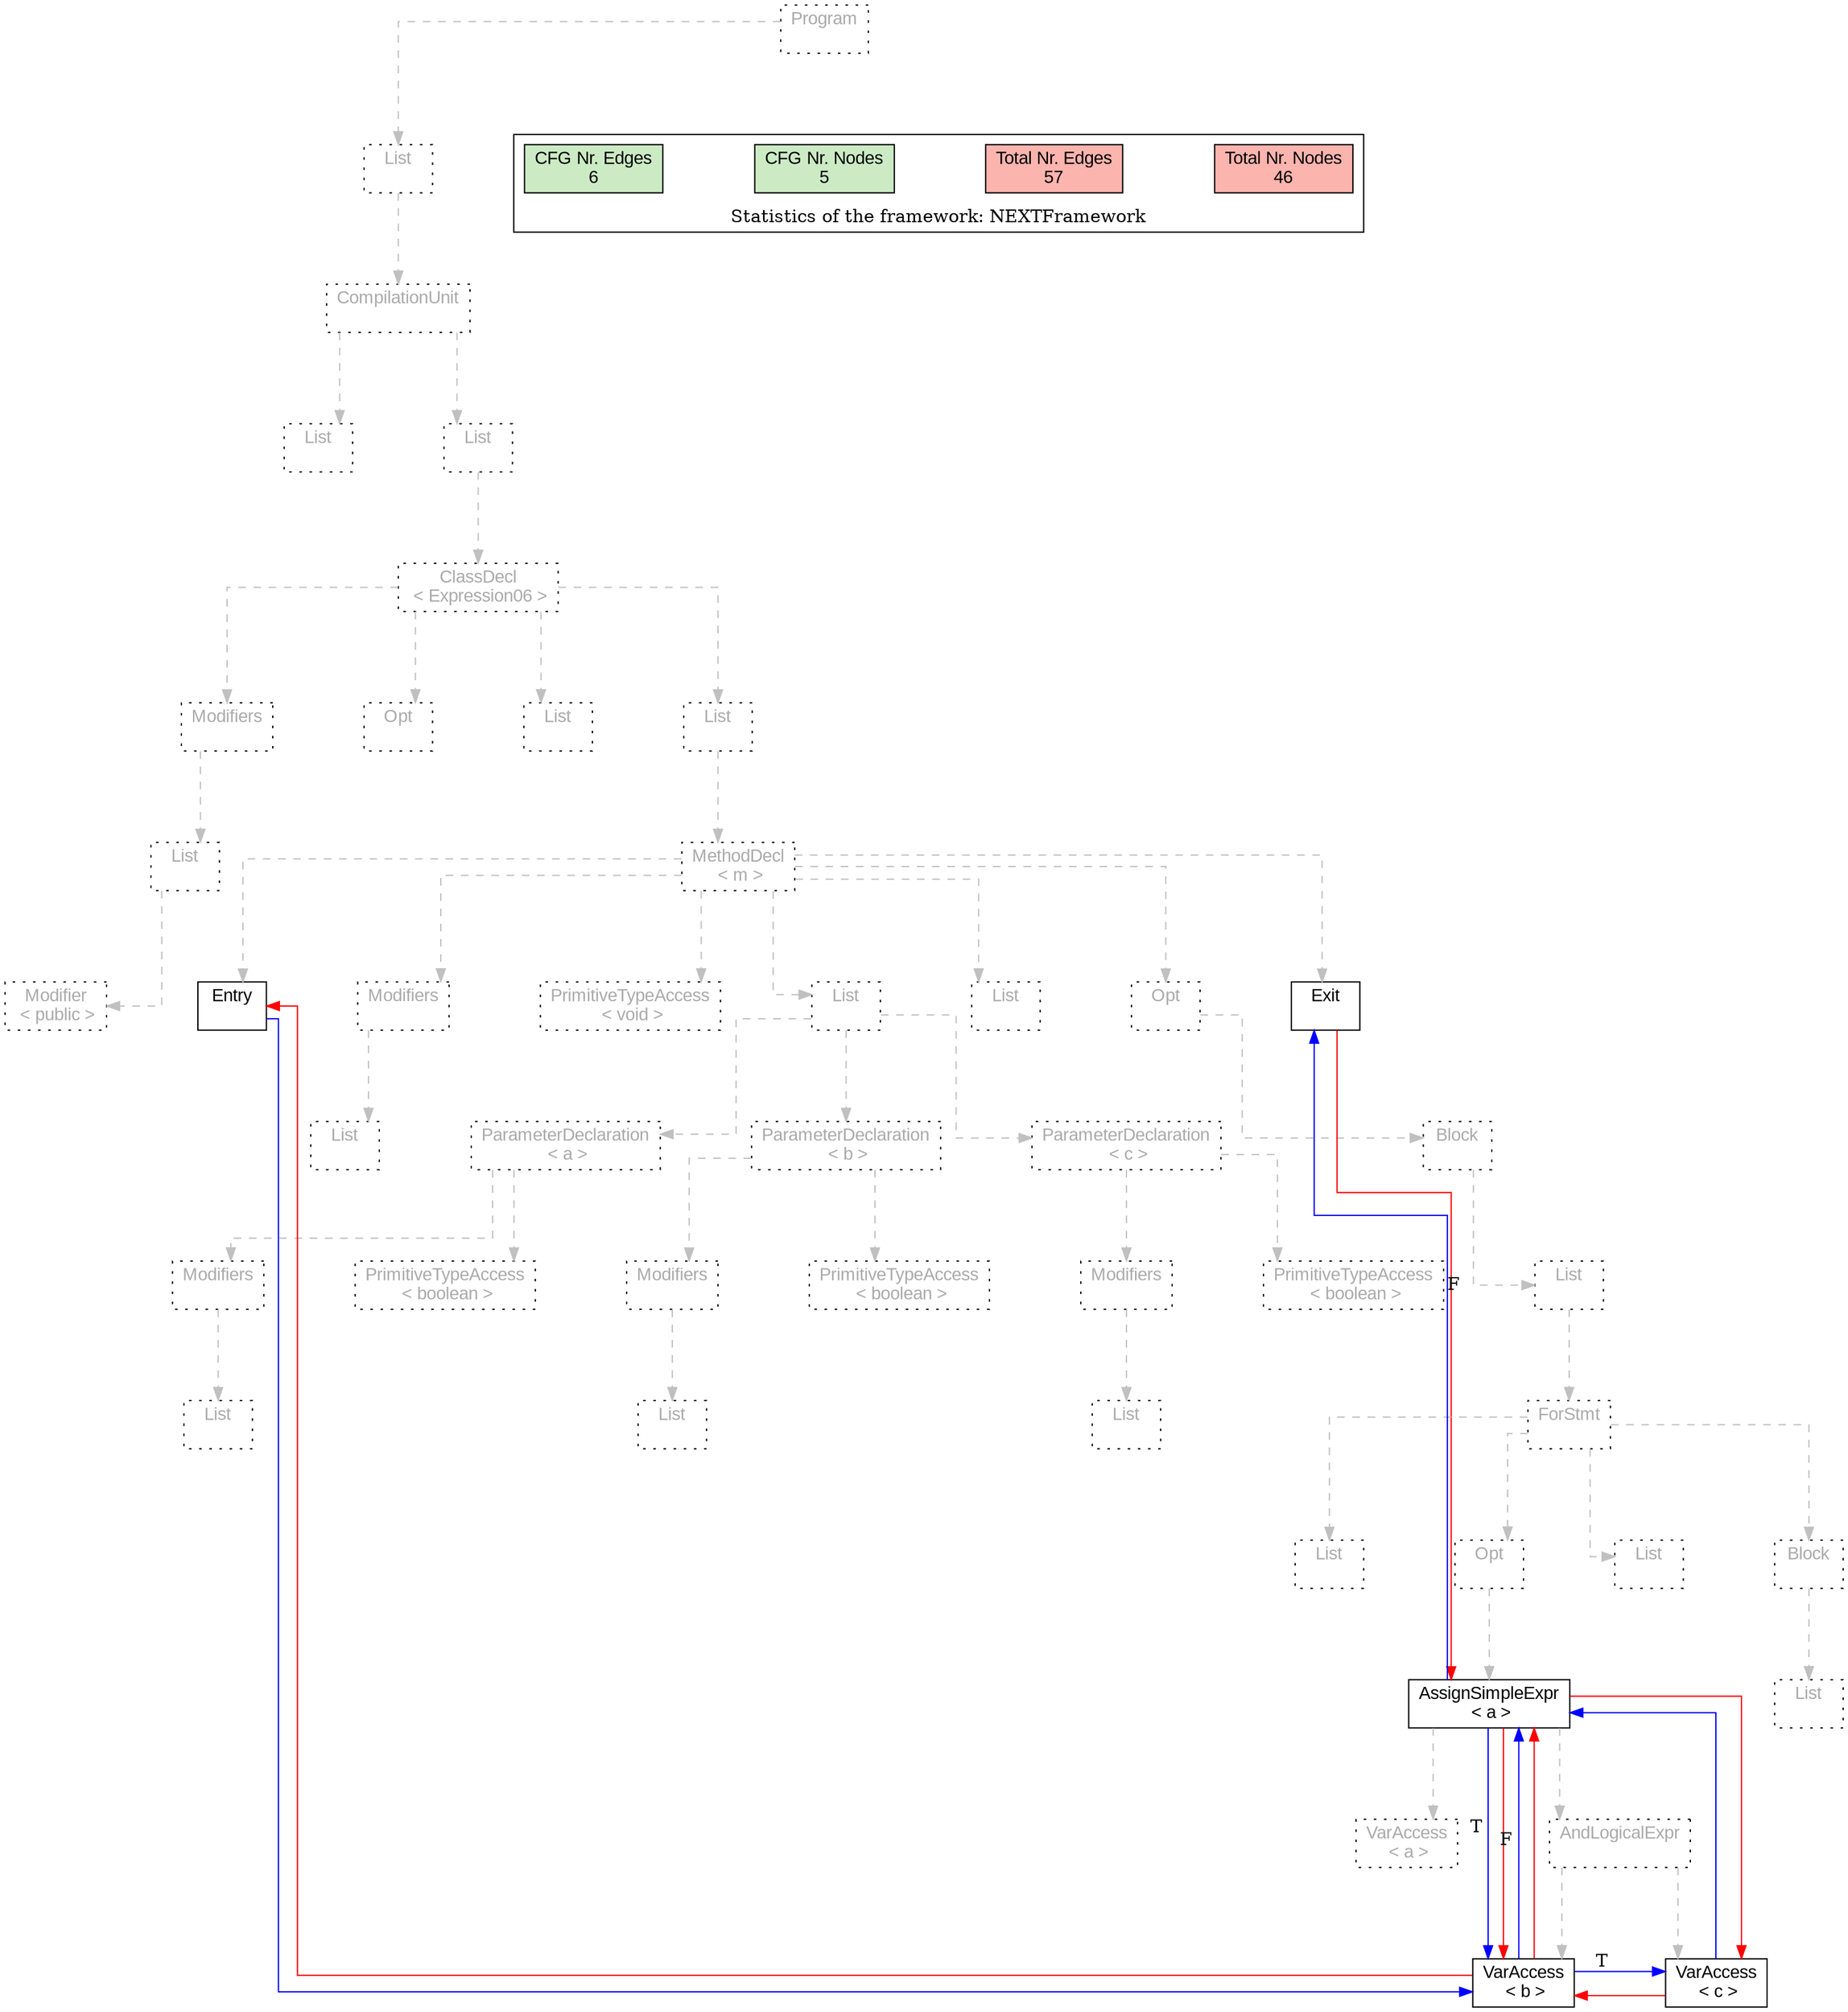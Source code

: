 digraph G {
graph [splines=ortho, nodesep="1", ranksep="1"]
node [shape=rect, fontname=Arial];
{ rank = same; "Program[0]"}
{ rank = same; "List[1]"}
{ rank = same; "CompilationUnit[2]"}
{ rank = same; "List[3]"; "List[4]"}
{ rank = same; "ClassDecl[5]"}
{ rank = same; "Modifiers[6]"; "Opt[9]"; "List[10]"; "List[11]"}
{ rank = same; "List[7]"; "MethodDecl[12]"}
{ rank = same; "Modifier[8]"; "Entry[13]"; "Modifiers[14]"; "PrimitiveTypeAccess[16]"; "List[17]"; "List[30]"; "Opt[31]"; "Exit[32]"}
{ rank = same; "List[15]"; "ParameterDeclaration[18]"; "ParameterDeclaration[22]"; "ParameterDeclaration[26]"; "Block[32]"}
{ rank = same; "Modifiers[19]"; "PrimitiveTypeAccess[21]"; "Modifiers[23]"; "PrimitiveTypeAccess[25]"; "Modifiers[27]"; "PrimitiveTypeAccess[29]"; "List[33]"}
{ rank = same; "List[20]"; "List[24]"; "List[28]"; "ForStmt[34]"}
{ rank = same; "List[35]"; "Opt[36]"; "List[42]"; "Block[43]"}
{ rank = same; "AssignSimpleExpr[37]"; "List[44]"}
{ rank = same; "VarAccess[38]"; "AndLogicalExpr[39]"}
{ rank = same; "VarAccess[40]"; "VarAccess[41]"}
"Program[0]" [label="Program\n ", style= dotted   fillcolor="#eeeeee" fontcolor="#aaaaaa"  ]
"List[1]" [label="List\n ", style= dotted   fillcolor="#eeeeee" fontcolor="#aaaaaa"  ]
"CompilationUnit[2]" [label="CompilationUnit\n ", style= dotted   fillcolor="#eeeeee" fontcolor="#aaaaaa"  ]
"List[3]" [label="List\n ", style= dotted   fillcolor="#eeeeee" fontcolor="#aaaaaa"  ]
"List[4]" [label="List\n ", style= dotted   fillcolor="#eeeeee" fontcolor="#aaaaaa"  ]
"ClassDecl[5]" [label="ClassDecl\n < Expression06 >", style= dotted   fillcolor="#eeeeee" fontcolor="#aaaaaa"  ]
"Modifiers[6]" [label="Modifiers\n ", style= dotted   fillcolor="#eeeeee" fontcolor="#aaaaaa"  ]
"List[7]" [label="List\n ", style= dotted   fillcolor="#eeeeee" fontcolor="#aaaaaa"  ]
"Modifier[8]" [label="Modifier\n < public >", style= dotted   fillcolor="#eeeeee" fontcolor="#aaaaaa"  ]
"Opt[9]" [label="Opt\n ", style= dotted   fillcolor="#eeeeee" fontcolor="#aaaaaa"  ]
"List[10]" [label="List\n ", style= dotted   fillcolor="#eeeeee" fontcolor="#aaaaaa"  ]
"List[11]" [label="List\n ", style= dotted   fillcolor="#eeeeee" fontcolor="#aaaaaa"  ]
"MethodDecl[12]" [label="MethodDecl\n < m >", style= dotted   fillcolor="#eeeeee" fontcolor="#aaaaaa"  ]
"Entry[13]" [label="Entry\n ", fillcolor=white   style=filled  ]
"Modifiers[14]" [label="Modifiers\n ", style= dotted   fillcolor="#eeeeee" fontcolor="#aaaaaa"  ]
"List[15]" [label="List\n ", style= dotted   fillcolor="#eeeeee" fontcolor="#aaaaaa"  ]
"PrimitiveTypeAccess[16]" [label="PrimitiveTypeAccess\n < void >", style= dotted   fillcolor="#eeeeee" fontcolor="#aaaaaa"  ]
"List[17]" [label="List\n ", style= dotted   fillcolor="#eeeeee" fontcolor="#aaaaaa"  ]
"ParameterDeclaration[18]" [label="ParameterDeclaration\n < a >", style= dotted   fillcolor="#eeeeee" fontcolor="#aaaaaa"  ]
"Modifiers[19]" [label="Modifiers\n ", style= dotted   fillcolor="#eeeeee" fontcolor="#aaaaaa"  ]
"List[20]" [label="List\n ", style= dotted   fillcolor="#eeeeee" fontcolor="#aaaaaa"  ]
"PrimitiveTypeAccess[21]" [label="PrimitiveTypeAccess\n < boolean >", style= dotted   fillcolor="#eeeeee" fontcolor="#aaaaaa"  ]
"ParameterDeclaration[22]" [label="ParameterDeclaration\n < b >", style= dotted   fillcolor="#eeeeee" fontcolor="#aaaaaa"  ]
"Modifiers[23]" [label="Modifiers\n ", style= dotted   fillcolor="#eeeeee" fontcolor="#aaaaaa"  ]
"List[24]" [label="List\n ", style= dotted   fillcolor="#eeeeee" fontcolor="#aaaaaa"  ]
"PrimitiveTypeAccess[25]" [label="PrimitiveTypeAccess\n < boolean >", style= dotted   fillcolor="#eeeeee" fontcolor="#aaaaaa"  ]
"ParameterDeclaration[26]" [label="ParameterDeclaration\n < c >", style= dotted   fillcolor="#eeeeee" fontcolor="#aaaaaa"  ]
"Modifiers[27]" [label="Modifiers\n ", style= dotted   fillcolor="#eeeeee" fontcolor="#aaaaaa"  ]
"List[28]" [label="List\n ", style= dotted   fillcolor="#eeeeee" fontcolor="#aaaaaa"  ]
"PrimitiveTypeAccess[29]" [label="PrimitiveTypeAccess\n < boolean >", style= dotted   fillcolor="#eeeeee" fontcolor="#aaaaaa"  ]
"List[30]" [label="List\n ", style= dotted   fillcolor="#eeeeee" fontcolor="#aaaaaa"  ]
"Opt[31]" [label="Opt\n ", style= dotted   fillcolor="#eeeeee" fontcolor="#aaaaaa"  ]
"Block[32]" [label="Block\n ", style= dotted   fillcolor="#eeeeee" fontcolor="#aaaaaa"  ]
"List[33]" [label="List\n ", style= dotted   fillcolor="#eeeeee" fontcolor="#aaaaaa"  ]
"ForStmt[34]" [label="ForStmt\n ", style= dotted   fillcolor="#eeeeee" fontcolor="#aaaaaa"  ]
"List[35]" [label="List\n ", style= dotted   fillcolor="#eeeeee" fontcolor="#aaaaaa"  ]
"Opt[36]" [label="Opt\n ", style= dotted   fillcolor="#eeeeee" fontcolor="#aaaaaa"  ]
"AssignSimpleExpr[37]" [label="AssignSimpleExpr\n < a >", fillcolor=white   style=filled  ]
"VarAccess[38]" [label="VarAccess\n < a >", style= dotted   fillcolor="#eeeeee" fontcolor="#aaaaaa"  ]
"AndLogicalExpr[39]" [label="AndLogicalExpr\n ", style= dotted   fillcolor="#eeeeee" fontcolor="#aaaaaa"  ]
"VarAccess[40]" [label="VarAccess\n < b >", fillcolor=white   style=filled  ]
"VarAccess[41]" [label="VarAccess\n < c >", fillcolor=white   style=filled  ]
"List[42]" [label="List\n ", style= dotted   fillcolor="#eeeeee" fontcolor="#aaaaaa"  ]
"Block[43]" [label="Block\n ", style= dotted   fillcolor="#eeeeee" fontcolor="#aaaaaa"  ]
"List[44]" [label="List\n ", style= dotted   fillcolor="#eeeeee" fontcolor="#aaaaaa"  ]
"Exit[32]" [label="Exit\n ", fillcolor=white   style=filled  ]
"CompilationUnit[2]" -> "List[3]" [style=dashed, color=gray]
"List[7]" -> "Modifier[8]" [style=dashed, color=gray]
"Modifiers[6]" -> "List[7]" [style=dashed, color=gray]
"ClassDecl[5]" -> "Modifiers[6]" [style=dashed, color=gray]
"ClassDecl[5]" -> "Opt[9]" [style=dashed, color=gray]
"ClassDecl[5]" -> "List[10]" [style=dashed, color=gray]
"MethodDecl[12]" -> "Entry[13]" [style=dashed, color=gray]
"Modifiers[14]" -> "List[15]" [style=dashed, color=gray]
"MethodDecl[12]" -> "Modifiers[14]" [style=dashed, color=gray]
"MethodDecl[12]" -> "PrimitiveTypeAccess[16]" [style=dashed, color=gray]
"Modifiers[19]" -> "List[20]" [style=dashed, color=gray]
"ParameterDeclaration[18]" -> "Modifiers[19]" [style=dashed, color=gray]
"ParameterDeclaration[18]" -> "PrimitiveTypeAccess[21]" [style=dashed, color=gray]
"List[17]" -> "ParameterDeclaration[18]" [style=dashed, color=gray]
"Modifiers[23]" -> "List[24]" [style=dashed, color=gray]
"ParameterDeclaration[22]" -> "Modifiers[23]" [style=dashed, color=gray]
"ParameterDeclaration[22]" -> "PrimitiveTypeAccess[25]" [style=dashed, color=gray]
"List[17]" -> "ParameterDeclaration[22]" [style=dashed, color=gray]
"Modifiers[27]" -> "List[28]" [style=dashed, color=gray]
"ParameterDeclaration[26]" -> "Modifiers[27]" [style=dashed, color=gray]
"ParameterDeclaration[26]" -> "PrimitiveTypeAccess[29]" [style=dashed, color=gray]
"List[17]" -> "ParameterDeclaration[26]" [style=dashed, color=gray]
"MethodDecl[12]" -> "List[17]" [style=dashed, color=gray]
"MethodDecl[12]" -> "List[30]" [style=dashed, color=gray]
"ForStmt[34]" -> "List[35]" [style=dashed, color=gray]
"AssignSimpleExpr[37]" -> "VarAccess[38]" [style=dashed, color=gray]
"AndLogicalExpr[39]" -> "VarAccess[40]" [style=dashed, color=gray]
"AndLogicalExpr[39]" -> "VarAccess[41]" [style=dashed, color=gray]
"AssignSimpleExpr[37]" -> "AndLogicalExpr[39]" [style=dashed, color=gray]
"Opt[36]" -> "AssignSimpleExpr[37]" [style=dashed, color=gray]
"ForStmt[34]" -> "Opt[36]" [style=dashed, color=gray]
"ForStmt[34]" -> "List[42]" [style=dashed, color=gray]
"Block[43]" -> "List[44]" [style=dashed, color=gray]
"ForStmt[34]" -> "Block[43]" [style=dashed, color=gray]
"List[33]" -> "ForStmt[34]" [style=dashed, color=gray]
"Block[32]" -> "List[33]" [style=dashed, color=gray]
"Opt[31]" -> "Block[32]" [style=dashed, color=gray]
"MethodDecl[12]" -> "Opt[31]" [style=dashed, color=gray]
"MethodDecl[12]" -> "Exit[32]" [style=dashed, color=gray]
"List[11]" -> "MethodDecl[12]" [style=dashed, color=gray]
"ClassDecl[5]" -> "List[11]" [style=dashed, color=gray]
"List[4]" -> "ClassDecl[5]" [style=dashed, color=gray]
"CompilationUnit[2]" -> "List[4]" [style=dashed, color=gray]
"List[1]" -> "CompilationUnit[2]" [style=dashed, color=gray]
"Program[0]" -> "List[1]" [style=dashed, color=gray]
"Exit[32]" -> "AssignSimpleExpr[37]" [color=red, constraint=false]
"AssignSimpleExpr[37]" -> "VarAccess[40]" [color=blue, constraint=false, xlabel="T "] 
"AssignSimpleExpr[37]" -> "Exit[32]" [color=blue, constraint=false, xlabel="F "] 
"AssignSimpleExpr[37]" -> "VarAccess[40]" [color=red, constraint=false]
"AssignSimpleExpr[37]" -> "VarAccess[41]" [color=red, constraint=false]
"VarAccess[41]" -> "AssignSimpleExpr[37]" [color=blue, constraint=false, xlabel=" "] 
"VarAccess[41]" -> "VarAccess[40]" [color=red, constraint=false]
"VarAccess[40]" -> "VarAccess[41]" [color=blue, constraint=false, xlabel="T "] 
"VarAccess[40]" -> "AssignSimpleExpr[37]" [color=blue, constraint=false, xlabel="F "] 
"VarAccess[40]" -> "Entry[13]" [color=red, constraint=false]
"VarAccess[40]" -> "AssignSimpleExpr[37]" [color=red, constraint=false]
"Entry[13]" -> "VarAccess[40]" [color=blue, constraint=false, xlabel=" "] 
"List[3]" -> "List[4]" [style=invis]
"Modifiers[6]" -> "Opt[9]" -> "List[10]" -> "List[11]" [style=invis]
"Entry[13]" -> "Modifiers[14]" -> "PrimitiveTypeAccess[16]" -> "List[17]" -> "List[30]" -> "Opt[31]" -> "Exit[32]" [style=invis]
"ParameterDeclaration[18]" -> "ParameterDeclaration[22]" -> "ParameterDeclaration[26]" [style=invis]
"Modifiers[19]" -> "PrimitiveTypeAccess[21]" [style=invis]
"Modifiers[23]" -> "PrimitiveTypeAccess[25]" [style=invis]
"Modifiers[27]" -> "PrimitiveTypeAccess[29]" [style=invis]
"List[35]" -> "Opt[36]" -> "List[42]" -> "Block[43]" [style=invis]
"VarAccess[38]" -> "AndLogicalExpr[39]" [style=invis]
"VarAccess[40]" -> "VarAccess[41]" [style=invis]

subgraph cluster_legend {
{node [style=filled, fillcolor=1, colorscheme="pastel13"]
Nodes [label="Total Nr. Nodes
46", fillcolor=1]
Edges [label="Total Nr. Edges
57", fillcolor=1]
NodesCFG [label="CFG Nr. Nodes
5", fillcolor=3]
EdgesCFG [label="CFG Nr. Edges
6", fillcolor=3]
Nodes-> "Program[0]" -> NodesCFG  [style="invis"]
Edges -> "Program[0]" ->EdgesCFG [style="invis"]}
label = "Statistics of the framework: NEXTFramework"
style="solid"
ranksep=0.05
nodesep=0.01
labelloc = b
len=2
}}